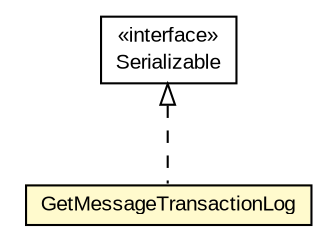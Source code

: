 #!/usr/local/bin/dot
#
# Class diagram 
# Generated by UMLGraph version R5_6-24-gf6e263 (http://www.umlgraph.org/)
#

digraph G {
	edge [fontname="arial",fontsize=10,labelfontname="arial",labelfontsize=10];
	node [fontname="arial",fontsize=10,shape=plaintext];
	nodesep=0.25;
	ranksep=0.5;
	// org.miloss.fgsms.services.interfaces.dataaccessservice.GetMessageTransactionLog
	c478324 [label=<<table title="org.miloss.fgsms.services.interfaces.dataaccessservice.GetMessageTransactionLog" border="0" cellborder="1" cellspacing="0" cellpadding="2" port="p" bgcolor="lemonChiffon" href="./GetMessageTransactionLog.html">
		<tr><td><table border="0" cellspacing="0" cellpadding="1">
<tr><td align="center" balign="center"> GetMessageTransactionLog </td></tr>
		</table></td></tr>
		</table>>, URL="./GetMessageTransactionLog.html", fontname="arial", fontcolor="black", fontsize=10.0];
	//org.miloss.fgsms.services.interfaces.dataaccessservice.GetMessageTransactionLog implements java.io.Serializable
	c479151:p -> c478324:p [dir=back,arrowtail=empty,style=dashed];
	// java.io.Serializable
	c479151 [label=<<table title="java.io.Serializable" border="0" cellborder="1" cellspacing="0" cellpadding="2" port="p" href="http://java.sun.com/j2se/1.4.2/docs/api/java/io/Serializable.html">
		<tr><td><table border="0" cellspacing="0" cellpadding="1">
<tr><td align="center" balign="center"> &#171;interface&#187; </td></tr>
<tr><td align="center" balign="center"> Serializable </td></tr>
		</table></td></tr>
		</table>>, URL="http://java.sun.com/j2se/1.4.2/docs/api/java/io/Serializable.html", fontname="arial", fontcolor="black", fontsize=10.0];
}

